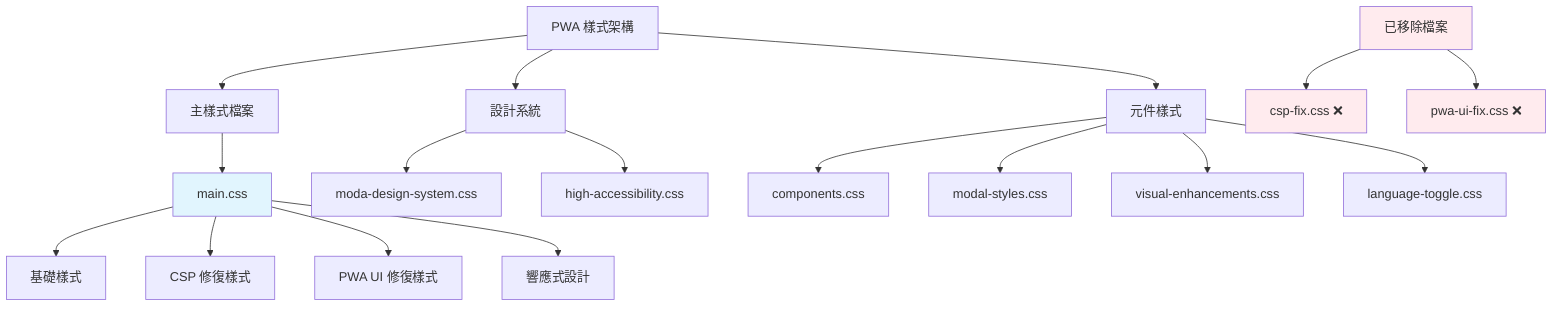 graph TD
    A[PWA 樣式架構] --> B[主樣式檔案]
    A --> C[設計系統]
    A --> D[元件樣式]
    
    B --> E[main.css]
    E --> F[基礎樣式]
    E --> G[CSP 修復樣式]
    E --> H[PWA UI 修復樣式]
    E --> I[響應式設計]
    
    C --> J[moda-design-system.css]
    C --> K[high-accessibility.css]
    
    D --> L[components.css]
    D --> M[modal-styles.css]
    D --> N[visual-enhancements.css]
    D --> O[language-toggle.css]
    
    P[已移除檔案] --> Q[csp-fix.css ❌]
    P --> R[pwa-ui-fix.css ❌]
    
    style E fill:#e1f5fe
    style Q fill:#ffebee
    style R fill:#ffebee
    style P fill:#ffebee